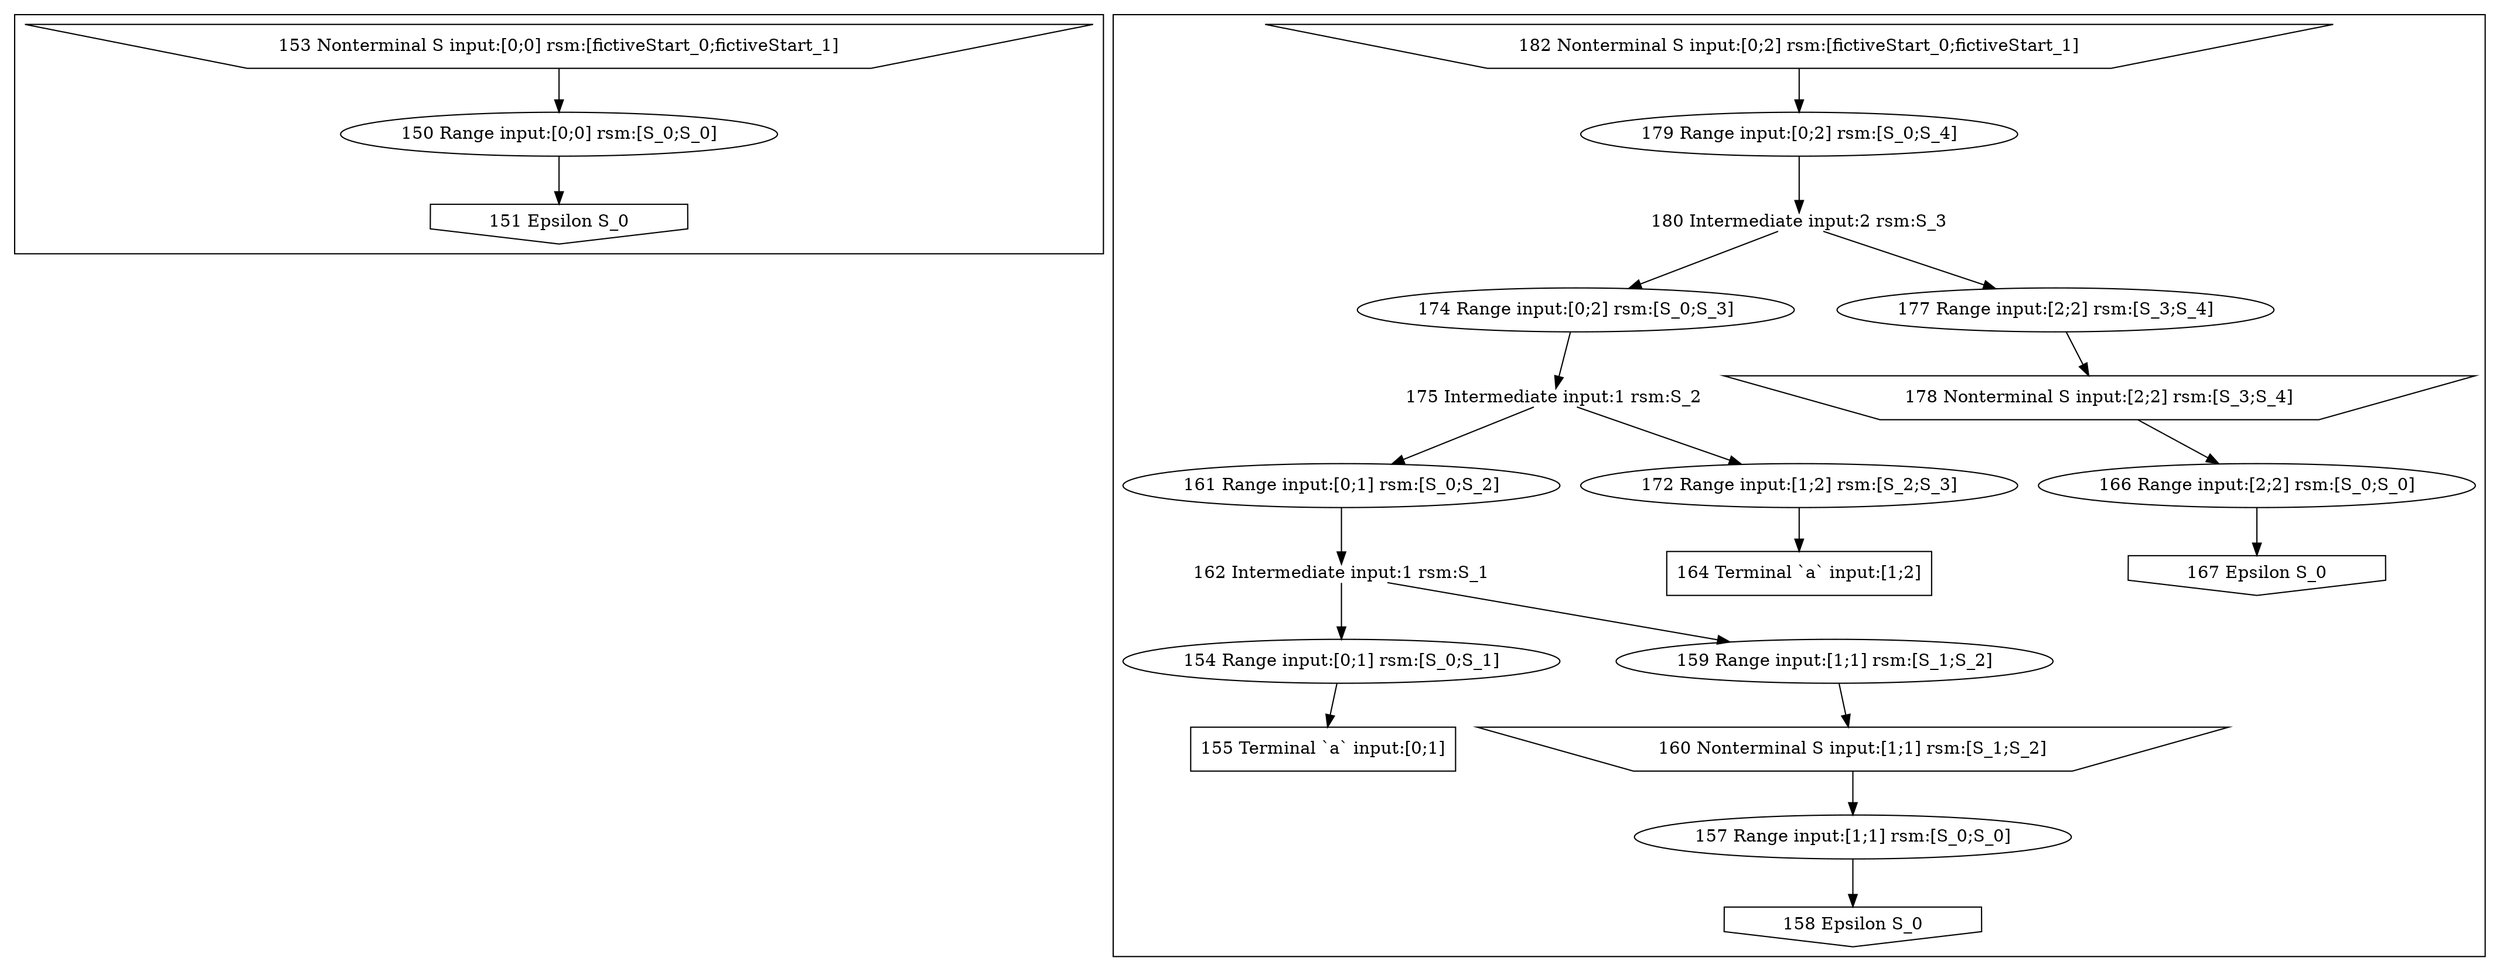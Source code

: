 digraph g {
labelloc="t"
label=""
subgraph cluster_0{
labelloc="t"
_0_0 [label = "150 Range input:[0;0] rsm:[S_0;S_0]", shape = ellipse]
_0_1 [label = "151 Epsilon S_0", shape = invhouse]
_0_2 [label = "153 Nonterminal S input:[0;0] rsm:[fictiveStart_0;fictiveStart_1]", shape = invtrapezium]
_0_0->_0_1
_0_2->_0_0
}

subgraph cluster_1{
labelloc="t"
_1_0 [label = "154 Range input:[0;1] rsm:[S_0;S_1]", shape = ellipse]
_1_1 [label = "155 Terminal `a` input:[0;1]", shape = rectangle]
_1_2 [label = "157 Range input:[1;1] rsm:[S_0;S_0]", shape = ellipse]
_1_3 [label = "158 Epsilon S_0", shape = invhouse]
_1_4 [label = "159 Range input:[1;1] rsm:[S_1;S_2]", shape = ellipse]
_1_5 [label = "160 Nonterminal S input:[1;1] rsm:[S_1;S_2]", shape = invtrapezium]
_1_6 [label = "161 Range input:[0;1] rsm:[S_0;S_2]", shape = ellipse]
_1_7 [label = "162 Intermediate input:1 rsm:S_1", shape = plain]
_1_8 [label = "164 Terminal `a` input:[1;2]", shape = rectangle]
_1_9 [label = "166 Range input:[2;2] rsm:[S_0;S_0]", shape = ellipse]
_1_10 [label = "167 Epsilon S_0", shape = invhouse]
_1_11 [label = "172 Range input:[1;2] rsm:[S_2;S_3]", shape = ellipse]
_1_12 [label = "174 Range input:[0;2] rsm:[S_0;S_3]", shape = ellipse]
_1_13 [label = "175 Intermediate input:1 rsm:S_2", shape = plain]
_1_14 [label = "177 Range input:[2;2] rsm:[S_3;S_4]", shape = ellipse]
_1_15 [label = "178 Nonterminal S input:[2;2] rsm:[S_3;S_4]", shape = invtrapezium]
_1_16 [label = "179 Range input:[0;2] rsm:[S_0;S_4]", shape = ellipse]
_1_17 [label = "180 Intermediate input:2 rsm:S_3", shape = plain]
_1_18 [label = "182 Nonterminal S input:[0;2] rsm:[fictiveStart_0;fictiveStart_1]", shape = invtrapezium]
_1_0->_1_1
_1_2->_1_3
_1_4->_1_5
_1_5->_1_2
_1_6->_1_7
_1_7->_1_0
_1_7->_1_4
_1_9->_1_10
_1_11->_1_8
_1_12->_1_13
_1_13->_1_6
_1_13->_1_11
_1_14->_1_15
_1_15->_1_9
_1_16->_1_17
_1_17->_1_12
_1_17->_1_14
_1_18->_1_16
}

}
